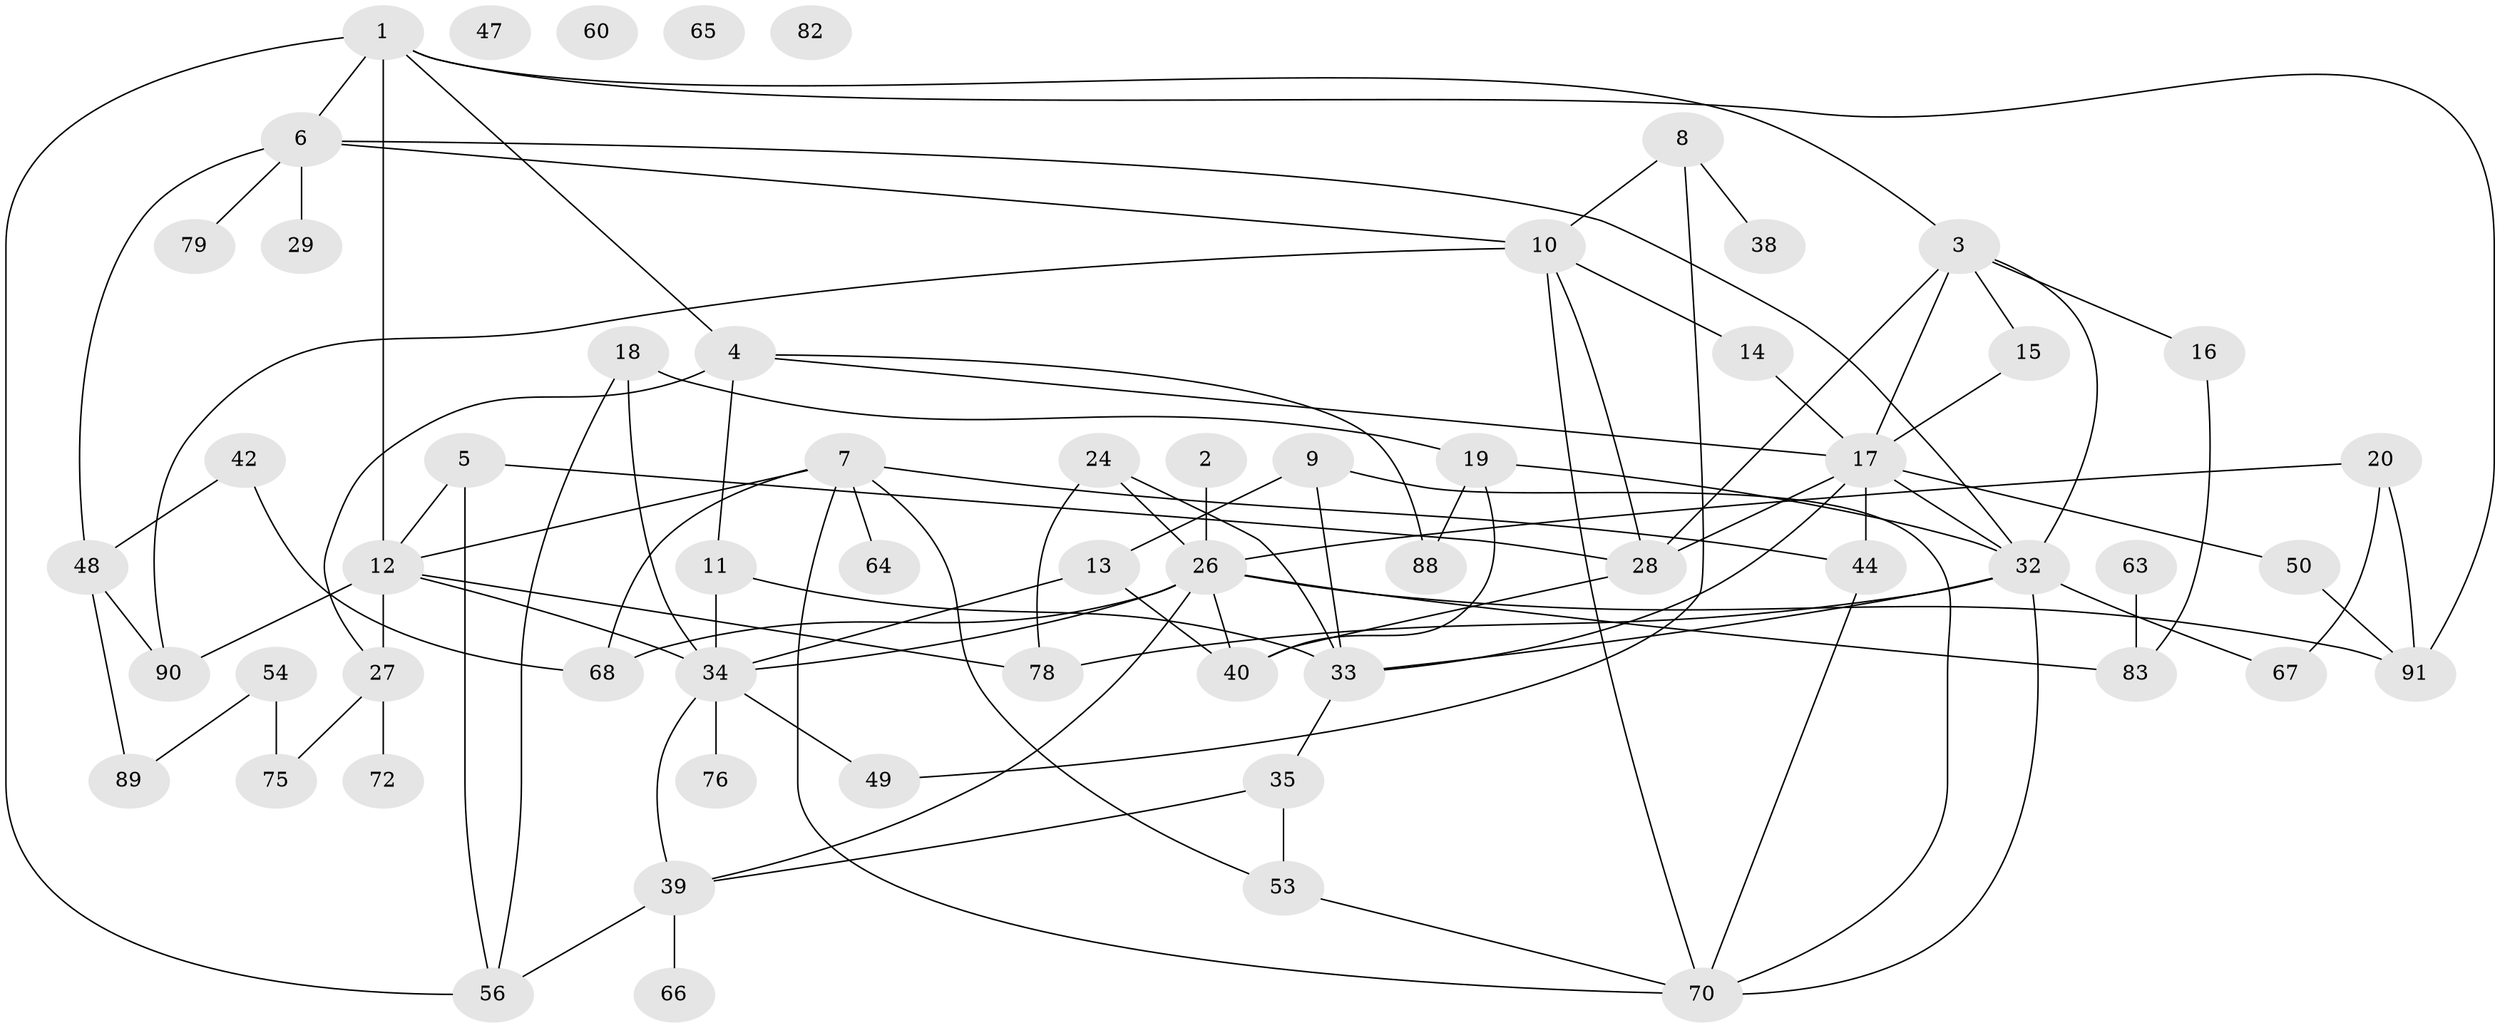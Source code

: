 // original degree distribution, {4: 0.0989010989010989, 1: 0.16483516483516483, 6: 0.06593406593406594, 3: 0.2967032967032967, 5: 0.0989010989010989, 2: 0.2087912087912088, 7: 0.01098901098901099, 0: 0.04395604395604396, 10: 0.01098901098901099}
// Generated by graph-tools (version 1.1) at 2025/41/03/06/25 10:41:23]
// undirected, 60 vertices, 99 edges
graph export_dot {
graph [start="1"]
  node [color=gray90,style=filled];
  1 [super="+36"];
  2;
  3;
  4 [super="+21"];
  5 [super="+51"];
  6 [super="+69"];
  7 [super="+22"];
  8 [super="+74"];
  9;
  10 [super="+41"];
  11 [super="+85"];
  12 [super="+84"];
  13 [super="+37"];
  14;
  15 [super="+30"];
  16 [super="+23"];
  17 [super="+43"];
  18 [super="+77"];
  19 [super="+25"];
  20;
  24;
  26 [super="+87"];
  27 [super="+45"];
  28 [super="+46"];
  29 [super="+31"];
  32 [super="+58"];
  33 [super="+81"];
  34 [super="+52"];
  35 [super="+55"];
  38;
  39 [super="+61"];
  40 [super="+86"];
  42 [super="+59"];
  44 [super="+62"];
  47;
  48 [super="+57"];
  49;
  50;
  53;
  54 [super="+71"];
  56 [super="+73"];
  60;
  63;
  64;
  65;
  66;
  67;
  68;
  70 [super="+80"];
  72;
  75;
  76;
  78;
  79;
  82;
  83;
  88;
  89;
  90;
  91;
  1 -- 3;
  1 -- 6 [weight=2];
  1 -- 12 [weight=2];
  1 -- 4;
  1 -- 56;
  1 -- 91;
  2 -- 26;
  3 -- 16;
  3 -- 32;
  3 -- 15;
  3 -- 28;
  3 -- 17;
  4 -- 27;
  4 -- 88;
  4 -- 17;
  4 -- 11;
  5 -- 28 [weight=2];
  5 -- 56;
  5 -- 12;
  6 -- 79;
  6 -- 10;
  6 -- 48;
  6 -- 32;
  6 -- 29;
  7 -- 53;
  7 -- 68;
  7 -- 64;
  7 -- 70;
  7 -- 12;
  7 -- 44;
  8 -- 49;
  8 -- 10;
  8 -- 38;
  9 -- 13;
  9 -- 33;
  9 -- 70;
  10 -- 90;
  10 -- 70;
  10 -- 28;
  10 -- 14;
  11 -- 34;
  11 -- 33;
  12 -- 27;
  12 -- 90;
  12 -- 34;
  12 -- 78;
  13 -- 34;
  13 -- 40;
  14 -- 17;
  15 -- 17;
  16 -- 83;
  17 -- 33;
  17 -- 50;
  17 -- 28;
  17 -- 32;
  17 -- 44;
  18 -- 34;
  18 -- 56;
  18 -- 19;
  19 -- 88;
  19 -- 32;
  19 -- 40 [weight=2];
  20 -- 67;
  20 -- 91;
  20 -- 26;
  24 -- 33;
  24 -- 78;
  24 -- 26;
  26 -- 34;
  26 -- 68;
  26 -- 40;
  26 -- 83;
  26 -- 91;
  26 -- 39;
  27 -- 72;
  27 -- 75;
  28 -- 40;
  32 -- 70;
  32 -- 33;
  32 -- 67;
  32 -- 78;
  33 -- 35;
  34 -- 76;
  34 -- 49;
  34 -- 39;
  35 -- 53;
  35 -- 39;
  39 -- 66;
  39 -- 56;
  42 -- 48;
  42 -- 68;
  44 -- 70;
  48 -- 89;
  48 -- 90;
  50 -- 91;
  53 -- 70;
  54 -- 89;
  54 -- 75;
  63 -- 83;
}
